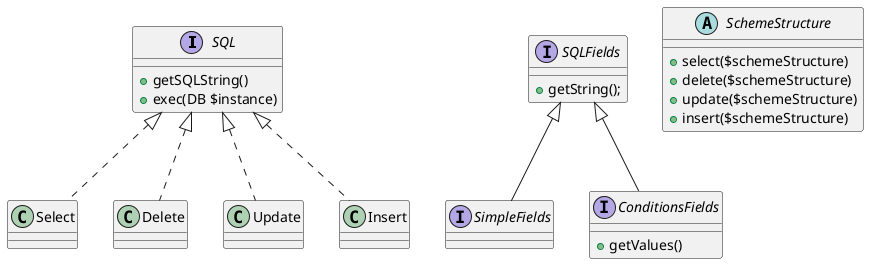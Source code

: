 @startuml
interface SQL{
    + getSQLString()
    + exec(DB $instance)
}

class Select implements SQL

class Delete implements SQL

class Update implements SQL

class Insert implements SQL

interface SQLFields{
    +getString();
}

interface SimpleFields extends SQLFields{

}

interface ConditionsFields extends SQLFields{
    +getValues()
}

abstract SchemeStructure{
    +select($schemeStructure)
    +delete($schemeStructure)
    +update($schemeStructure)
    +insert($schemeStructure)
}

/'interface StructureData{
    +create()
    +read()
    +update()
    +delete()
}'/

@enduml